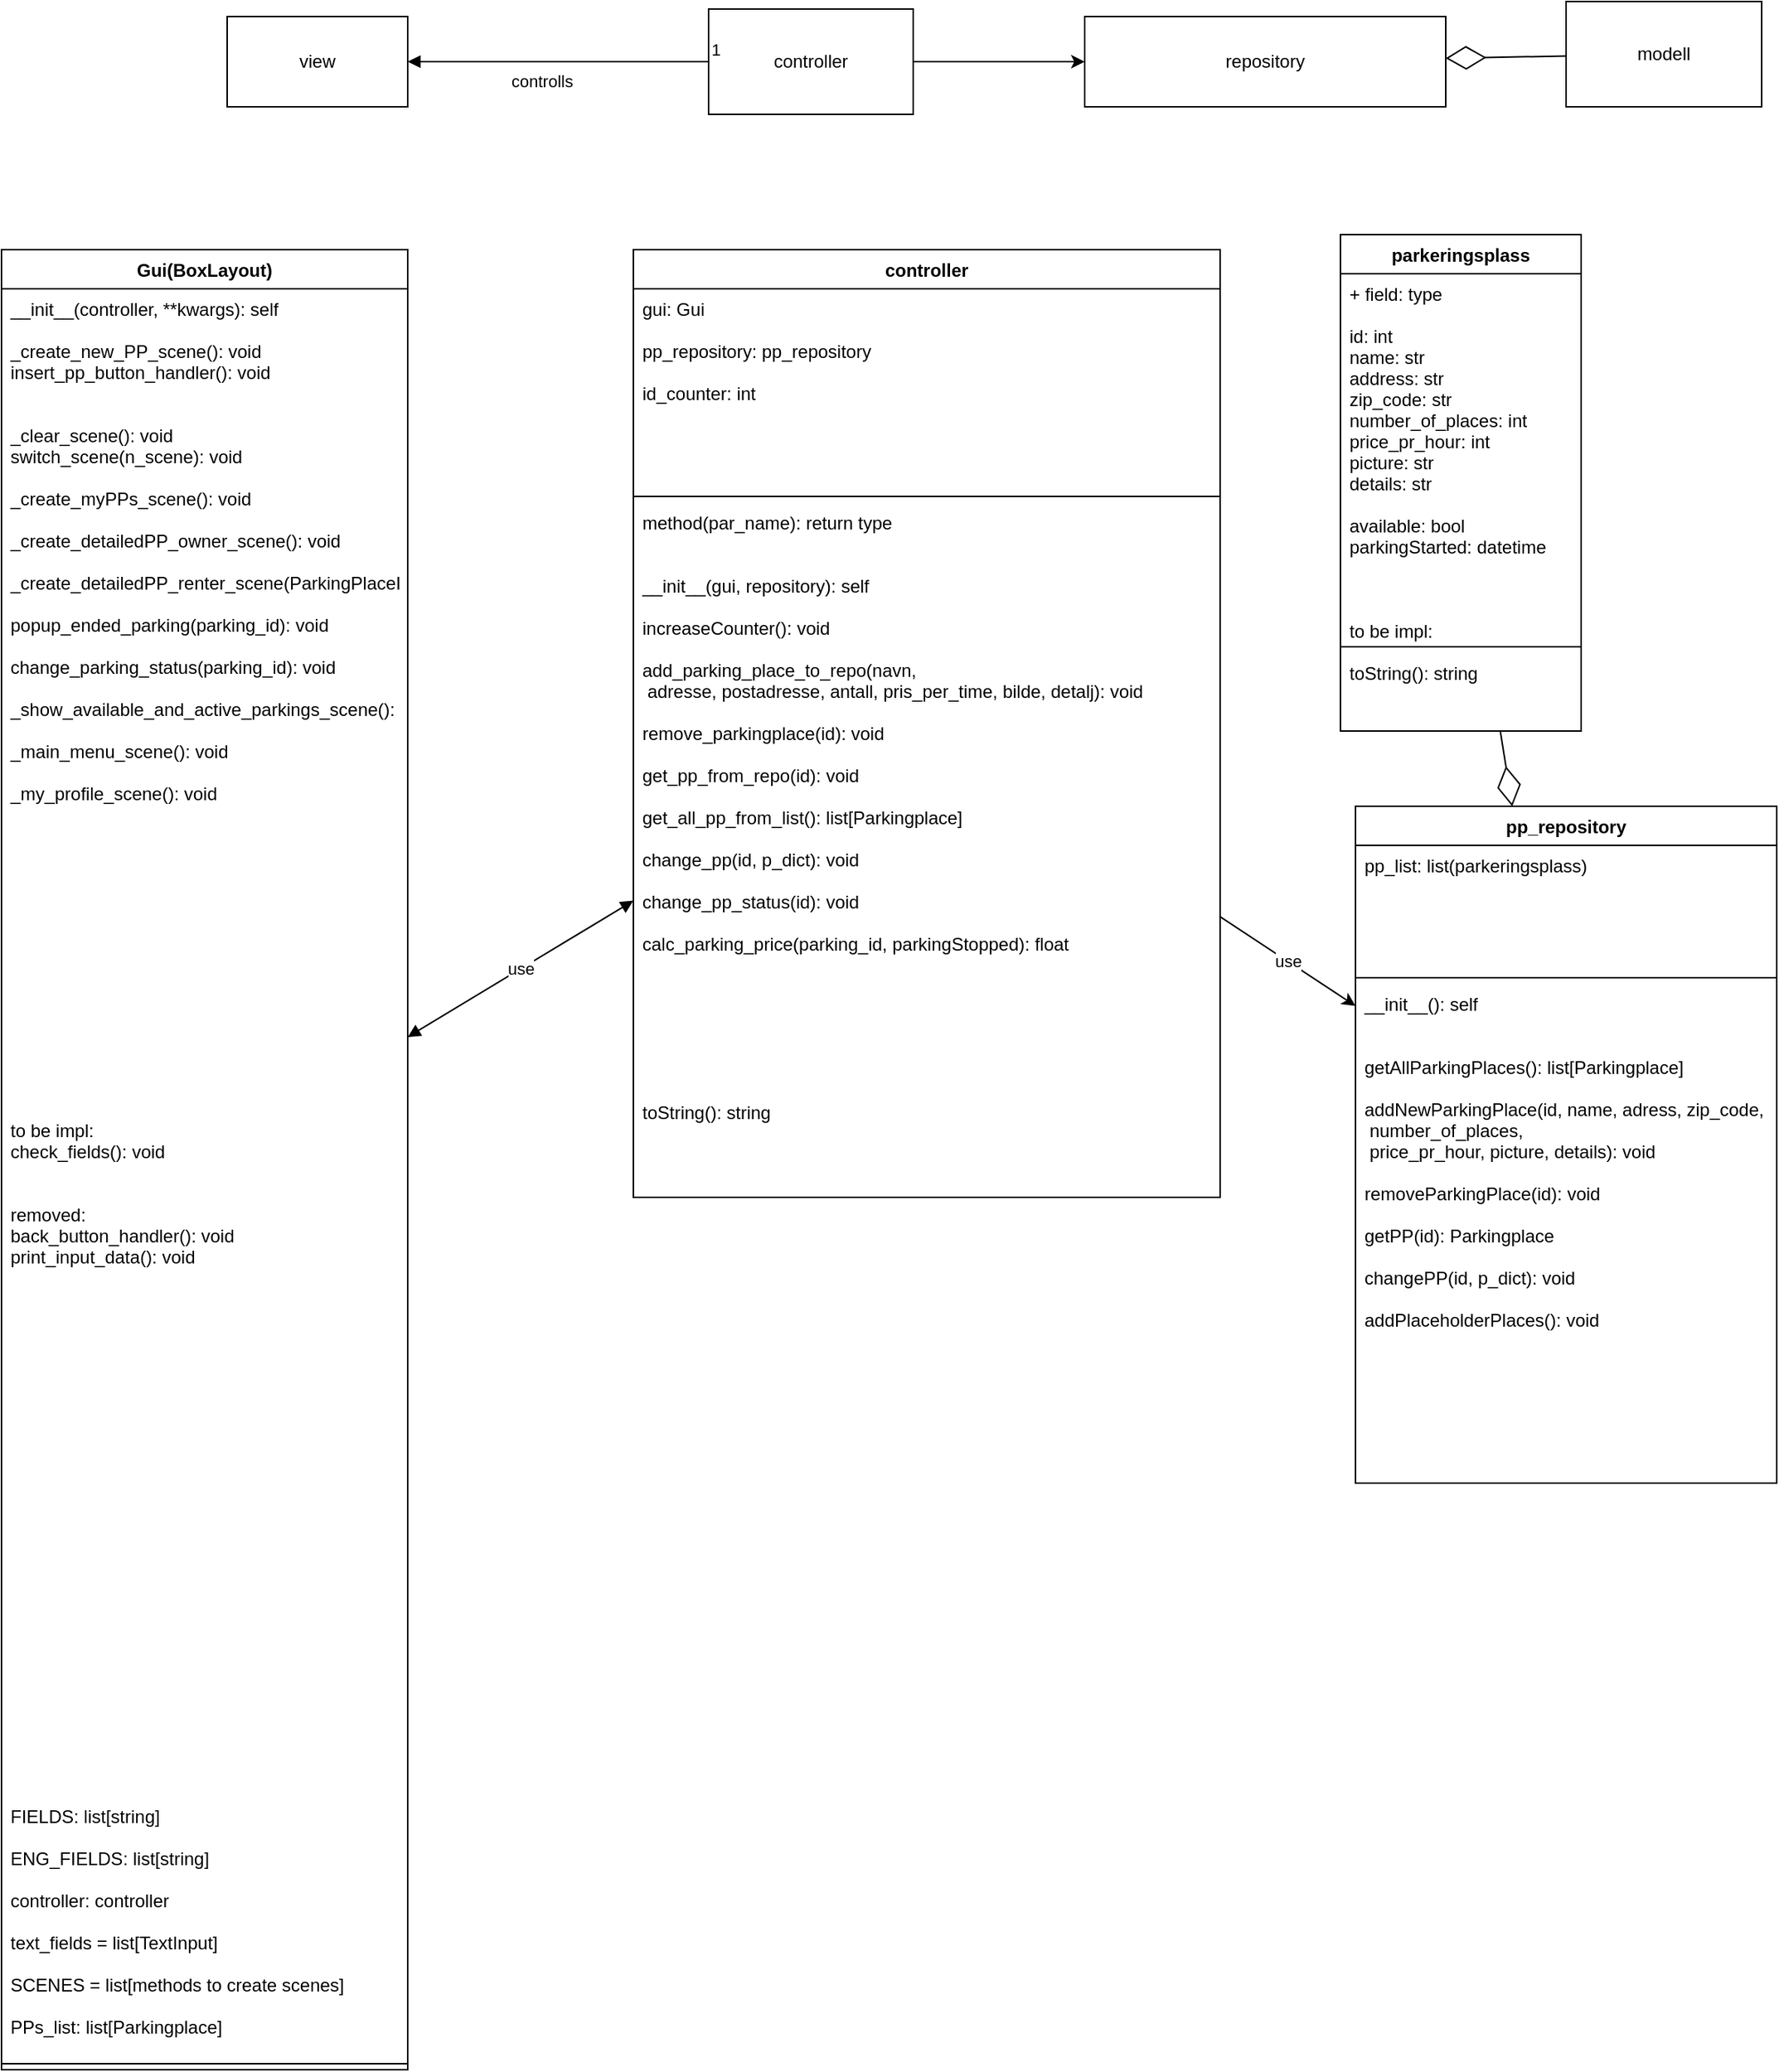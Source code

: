 <mxfile version="13.8.2" type="device"><diagram id="32-fTJ2ubLlRD5n80n7W" name="Page-1"><mxGraphModel dx="2489" dy="794" grid="1" gridSize="10" guides="1" tooltips="1" connect="1" arrows="1" fold="1" page="1" pageScale="1" pageWidth="827" pageHeight="1169" math="0" shadow="0"><root><mxCell id="0"/><mxCell id="1" parent="0"/><mxCell id="aRa4Pq_iGyfxKkBx62Ad-1" value="view" style="rounded=0;whiteSpace=wrap;html=1;" parent="1" vertex="1"><mxGeometry x="50" y="15" width="120" height="60" as="geometry"/></mxCell><mxCell id="aRa4Pq_iGyfxKkBx62Ad-2" value="controller" style="rounded=0;whiteSpace=wrap;html=1;" parent="1" vertex="1"><mxGeometry x="370" y="10" width="136" height="70" as="geometry"/></mxCell><mxCell id="aRa4Pq_iGyfxKkBx62Ad-3" value="modell" style="rounded=0;whiteSpace=wrap;html=1;" parent="1" vertex="1"><mxGeometry x="940" y="5" width="130" height="70" as="geometry"/></mxCell><mxCell id="aRa4Pq_iGyfxKkBx62Ad-8" value="controlls" style="endArrow=block;endFill=1;html=1;edgeStyle=orthogonalEdgeStyle;align=left;verticalAlign=top;" parent="1" source="aRa4Pq_iGyfxKkBx62Ad-2" target="aRa4Pq_iGyfxKkBx62Ad-1" edge="1"><mxGeometry x="0.333" relative="1" as="geometry"><mxPoint x="60" y="25" as="sourcePoint"/><mxPoint x="300" y="265" as="targetPoint"/><mxPoint as="offset"/></mxGeometry></mxCell><mxCell id="aRa4Pq_iGyfxKkBx62Ad-9" value="1" style="edgeLabel;resizable=0;html=1;align=left;verticalAlign=bottom;" parent="aRa4Pq_iGyfxKkBx62Ad-8" connectable="0" vertex="1"><mxGeometry x="-1" relative="1" as="geometry"/></mxCell><mxCell id="aRa4Pq_iGyfxKkBx62Ad-10" value="" style="endArrow=diamondThin;endFill=0;endSize=24;html=1;" parent="1" source="aRa4Pq_iGyfxKkBx62Ad-3" target="o52tcLP7QNZB-IfezEWS-2" edge="1"><mxGeometry width="160" relative="1" as="geometry"><mxPoint x="140" y="265" as="sourcePoint"/><mxPoint x="300" y="265" as="targetPoint"/></mxGeometry></mxCell><mxCell id="lizrfQJsRXq22H9Nif6X-2" value="" style="endArrow=diamondThin;endFill=0;endSize=24;html=1;" parent="1" source="aRa4Pq_iGyfxKkBx62Ad-15" target="hfJftqtaGAKrhhOduKir-3" edge="1"><mxGeometry width="160" relative="1" as="geometry"><mxPoint x="420" y="240" as="sourcePoint"/><mxPoint x="580" y="240" as="targetPoint"/></mxGeometry></mxCell><mxCell id="aRa4Pq_iGyfxKkBx62Ad-11" value="controller" style="swimlane;fontStyle=1;align=center;verticalAlign=top;childLayout=stackLayout;horizontal=1;startSize=26;horizontalStack=0;resizeParent=1;resizeParentMax=0;resizeLast=0;collapsible=1;marginBottom=0;" parent="1" vertex="1"><mxGeometry x="320" y="170" width="390" height="630" as="geometry"/></mxCell><mxCell id="aRa4Pq_iGyfxKkBx62Ad-12" value="gui: Gui&#10;&#10;pp_repository: pp_repository&#10;&#10;id_counter: int " style="text;strokeColor=none;fillColor=none;align=left;verticalAlign=top;spacingLeft=4;spacingRight=4;overflow=hidden;rotatable=0;points=[[0,0.5],[1,0.5]];portConstraint=eastwest;" parent="aRa4Pq_iGyfxKkBx62Ad-11" vertex="1"><mxGeometry y="26" width="390" height="134" as="geometry"/></mxCell><mxCell id="aRa4Pq_iGyfxKkBx62Ad-13" value="" style="line;strokeWidth=1;fillColor=none;align=left;verticalAlign=middle;spacingTop=-1;spacingLeft=3;spacingRight=3;rotatable=0;labelPosition=right;points=[];portConstraint=eastwest;" parent="aRa4Pq_iGyfxKkBx62Ad-11" vertex="1"><mxGeometry y="160" width="390" height="8" as="geometry"/></mxCell><mxCell id="aRa4Pq_iGyfxKkBx62Ad-14" value="method(par_name): return type&#10;&#10;&#10;__init__(gui, repository): self&#10;&#10;increaseCounter(): void&#10;&#10;add_parking_place_to_repo(navn,&#10; adresse, postadresse, antall, pris_per_time, bilde, detalj): void&#10;&#10;remove_parkingplace(id): void&#10;&#10;get_pp_from_repo(id): void&#10;&#10;get_all_pp_from_list(): list[Parkingplace]&#10;&#10;change_pp(id, p_dict): void&#10;&#10;change_pp_status(id): void&#10;&#10;calc_parking_price(parking_id, parkingStopped): float&#10;&#10;&#10;&#10;&#10;&#10;&#10;&#10;toString(): string" style="text;strokeColor=none;fillColor=none;align=left;verticalAlign=top;spacingLeft=4;spacingRight=4;overflow=hidden;rotatable=0;points=[[0,0.5],[1,0.5]];portConstraint=eastwest;" parent="aRa4Pq_iGyfxKkBx62Ad-11" vertex="1"><mxGeometry y="168" width="390" height="462" as="geometry"/></mxCell><mxCell id="hfJftqtaGAKrhhOduKir-9" value="use" style="endArrow=block;startArrow=block;endFill=1;startFill=1;html=1;" parent="1" source="aRa4Pq_iGyfxKkBx62Ad-4" target="aRa4Pq_iGyfxKkBx62Ad-11" edge="1"><mxGeometry width="160" relative="1" as="geometry"><mxPoint x="750" y="410" as="sourcePoint"/><mxPoint x="910" y="410" as="targetPoint"/></mxGeometry></mxCell><mxCell id="aRa4Pq_iGyfxKkBx62Ad-4" value="Gui(BoxLayout)" style="swimlane;fontStyle=1;align=center;verticalAlign=top;childLayout=stackLayout;horizontal=1;startSize=26;horizontalStack=0;resizeParent=1;resizeParentMax=0;resizeLast=0;collapsible=1;marginBottom=0;" parent="1" vertex="1"><mxGeometry x="-100" y="170" width="270" height="1210" as="geometry"/></mxCell><mxCell id="aRa4Pq_iGyfxKkBx62Ad-7" value="__init__(controller, **kwargs): self&#10;&#10;_create_new_PP_scene(): void&#10;insert_pp_button_handler(): void&#10;&#10;&#10;_clear_scene(): void&#10;switch_scene(n_scene): void&#10;&#10;_create_myPPs_scene(): void&#10;&#10;_create_detailedPP_owner_scene(): void&#10;&#10;_create_detailedPP_renter_scene(ParkingPlaceID): void&#10;&#10;popup_ended_parking(parking_id): void&#10;&#10;change_parking_status(parking_id): void &#10;&#10;_show_available_and_active_parkings_scene(): void&#10;&#10;_main_menu_scene(): void&#10;&#10;_my_profile_scene(): void&#10;&#10;&#10;&#10;&#10;&#10;&#10;&#10;&#10;&#10;&#10;&#10;&#10;&#10;&#10;&#10;to be impl:&#10;check_fields(): void&#10;&#10;&#10;removed:&#10;back_button_handler(): void&#10;print_input_data(): void&#10;" style="text;strokeColor=none;fillColor=none;align=left;verticalAlign=top;spacingLeft=4;spacingRight=4;overflow=hidden;rotatable=0;points=[[0,0.5],[1,0.5]];portConstraint=eastwest;" parent="aRa4Pq_iGyfxKkBx62Ad-4" vertex="1"><mxGeometry y="26" width="270" height="1002" as="geometry"/></mxCell><mxCell id="aRa4Pq_iGyfxKkBx62Ad-5" value="FIELDS: list[string]&#10;&#10;ENG_FIELDS: list[string]&#10;&#10;controller: controller&#10;&#10;text_fields = list[TextInput]&#10;&#10;SCENES = list[methods to create scenes]&#10;&#10;PPs_list: list[Parkingplace]&#10;" style="text;strokeColor=none;fillColor=none;align=left;verticalAlign=top;spacingLeft=4;spacingRight=4;overflow=hidden;rotatable=0;points=[[0,0.5],[1,0.5]];portConstraint=eastwest;" parent="aRa4Pq_iGyfxKkBx62Ad-4" vertex="1"><mxGeometry y="1028" width="270" height="174" as="geometry"/></mxCell><mxCell id="aRa4Pq_iGyfxKkBx62Ad-6" value="" style="line;strokeWidth=1;fillColor=none;align=left;verticalAlign=middle;spacingTop=-1;spacingLeft=3;spacingRight=3;rotatable=0;labelPosition=right;points=[];portConstraint=eastwest;" parent="aRa4Pq_iGyfxKkBx62Ad-4" vertex="1"><mxGeometry y="1202" width="270" height="8" as="geometry"/></mxCell><mxCell id="aRa4Pq_iGyfxKkBx62Ad-15" value="parkeringsplass" style="swimlane;fontStyle=1;align=center;verticalAlign=top;childLayout=stackLayout;horizontal=1;startSize=26;horizontalStack=0;resizeParent=1;resizeParentMax=0;resizeLast=0;collapsible=1;marginBottom=0;" parent="1" vertex="1"><mxGeometry x="790" y="160" width="160" height="330" as="geometry"/></mxCell><mxCell id="aRa4Pq_iGyfxKkBx62Ad-16" value="+ field: type&#10;&#10;id: int&#10;name: str&#10;address: str&#10;zip_code: str&#10;number_of_places: int&#10;price_pr_hour: int&#10;picture: str&#10;details: str&#10;&#10;available: bool&#10;parkingStarted: datetime&#10;&#10;&#10;&#10;to be impl:&#10;number_of_free" style="text;strokeColor=none;fillColor=none;align=left;verticalAlign=top;spacingLeft=4;spacingRight=4;overflow=hidden;rotatable=0;points=[[0,0.5],[1,0.5]];portConstraint=eastwest;" parent="aRa4Pq_iGyfxKkBx62Ad-15" vertex="1"><mxGeometry y="26" width="160" height="244" as="geometry"/></mxCell><mxCell id="aRa4Pq_iGyfxKkBx62Ad-17" value="" style="line;strokeWidth=1;fillColor=none;align=left;verticalAlign=middle;spacingTop=-1;spacingLeft=3;spacingRight=3;rotatable=0;labelPosition=right;points=[];portConstraint=eastwest;" parent="aRa4Pq_iGyfxKkBx62Ad-15" vertex="1"><mxGeometry y="270" width="160" height="8" as="geometry"/></mxCell><mxCell id="aRa4Pq_iGyfxKkBx62Ad-18" value="toString(): string" style="text;strokeColor=none;fillColor=none;align=left;verticalAlign=top;spacingLeft=4;spacingRight=4;overflow=hidden;rotatable=0;points=[[0,0.5],[1,0.5]];portConstraint=eastwest;" parent="aRa4Pq_iGyfxKkBx62Ad-15" vertex="1"><mxGeometry y="278" width="160" height="52" as="geometry"/></mxCell><mxCell id="hfJftqtaGAKrhhOduKir-3" value="pp_repository" style="swimlane;fontStyle=1;align=center;verticalAlign=top;childLayout=stackLayout;horizontal=1;startSize=26;horizontalStack=0;resizeParent=1;resizeParentMax=0;resizeLast=0;collapsible=1;marginBottom=0;" parent="1" vertex="1"><mxGeometry x="800" y="540" width="280" height="450" as="geometry"/></mxCell><mxCell id="hfJftqtaGAKrhhOduKir-4" value="pp_list: list(parkeringsplass)&#10;&#10;" style="text;strokeColor=none;fillColor=none;align=left;verticalAlign=top;spacingLeft=4;spacingRight=4;overflow=hidden;rotatable=0;points=[[0,0.5],[1,0.5]];portConstraint=eastwest;" parent="hfJftqtaGAKrhhOduKir-3" vertex="1"><mxGeometry y="26" width="280" height="84" as="geometry"/></mxCell><mxCell id="hfJftqtaGAKrhhOduKir-5" value="" style="line;strokeWidth=1;fillColor=none;align=left;verticalAlign=middle;spacingTop=-1;spacingLeft=3;spacingRight=3;rotatable=0;labelPosition=right;points=[];portConstraint=eastwest;" parent="hfJftqtaGAKrhhOduKir-3" vertex="1"><mxGeometry y="110" width="280" height="8" as="geometry"/></mxCell><mxCell id="hfJftqtaGAKrhhOduKir-6" value="__init__(): self&#10;&#10;&#10;getAllParkingPlaces(): list[Parkingplace]&#10;&#10;addNewParkingPlace(id, name, adress, zip_code,&#10; number_of_places,&#10; price_pr_hour, picture, details): void&#10;&#10;removeParkingPlace(id): void&#10;&#10;getPP(id): Parkingplace&#10;&#10;changePP(id, p_dict): void&#10;&#10;addPlaceholderPlaces(): void&#10;" style="text;strokeColor=none;fillColor=none;align=left;verticalAlign=top;spacingLeft=4;spacingRight=4;overflow=hidden;rotatable=0;points=[[0,0.5],[1,0.5]];portConstraint=eastwest;" parent="hfJftqtaGAKrhhOduKir-3" vertex="1"><mxGeometry y="118" width="280" height="332" as="geometry"/></mxCell><mxCell id="o52tcLP7QNZB-IfezEWS-2" value="repository" style="rounded=0;whiteSpace=wrap;html=1;" parent="1" vertex="1"><mxGeometry x="620" y="15" width="240" height="60" as="geometry"/></mxCell><mxCell id="56TzEBn5EkMVYXMX-YDA-1" value="use" style="endArrow=classic;html=1;" edge="1" parent="1" source="aRa4Pq_iGyfxKkBx62Ad-11" target="hfJftqtaGAKrhhOduKir-3"><mxGeometry width="50" height="50" relative="1" as="geometry"><mxPoint x="620" y="470" as="sourcePoint"/><mxPoint x="670" y="420" as="targetPoint"/></mxGeometry></mxCell><mxCell id="56TzEBn5EkMVYXMX-YDA-2" value="" style="endArrow=classic;html=1;" edge="1" parent="1" source="aRa4Pq_iGyfxKkBx62Ad-2" target="o52tcLP7QNZB-IfezEWS-2"><mxGeometry width="50" height="50" relative="1" as="geometry"><mxPoint x="620" y="470" as="sourcePoint"/><mxPoint x="670" y="420" as="targetPoint"/></mxGeometry></mxCell></root></mxGraphModel></diagram></mxfile>